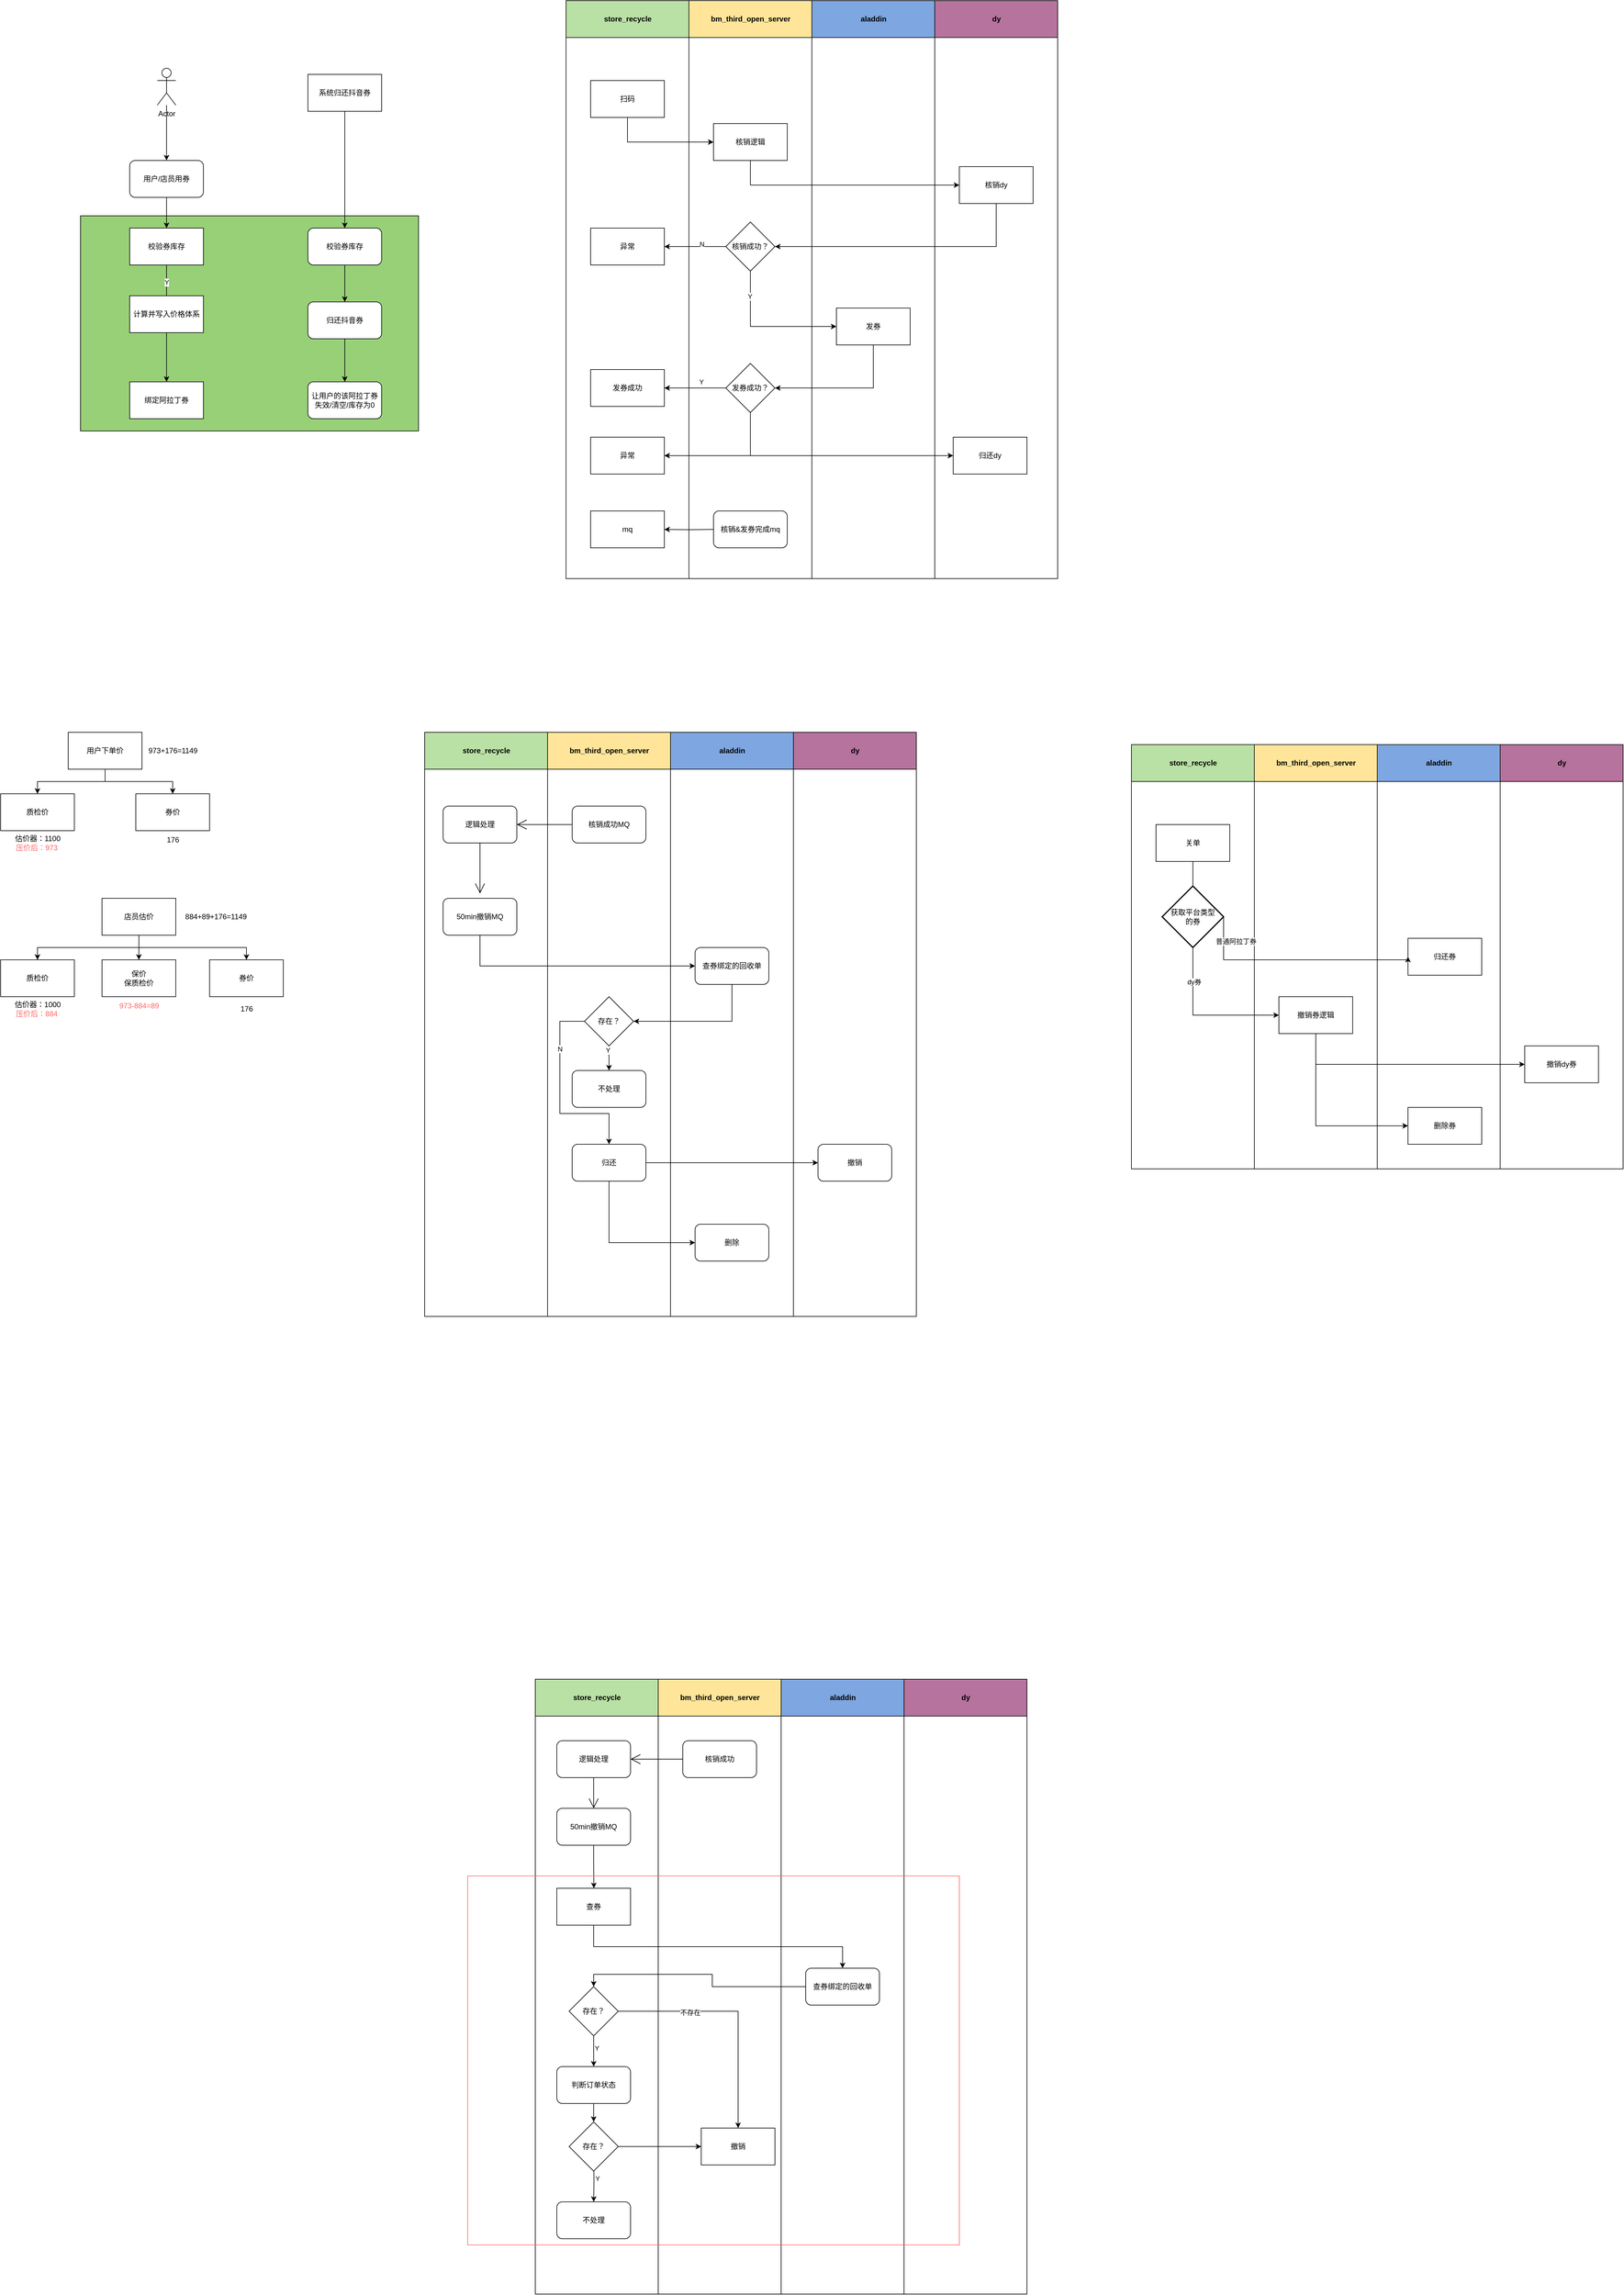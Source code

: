 <mxfile version="27.1.6">
  <diagram name="第 1 页" id="jiAnBNiApPbtFjmuv4Zr">
    <mxGraphModel dx="2107" dy="983" grid="1" gridSize="10" guides="1" tooltips="1" connect="1" arrows="1" fold="1" page="1" pageScale="1" pageWidth="99999" pageHeight="99999" math="0" shadow="0">
      <root>
        <mxCell id="0" />
        <mxCell id="1" parent="0" />
        <mxCell id="QLJ_ajnHZcb_13Equw2n-1" value="" style="rounded=0;whiteSpace=wrap;html=1;fillColor=#97D077;" parent="1" vertex="1">
          <mxGeometry x="210" y="600" width="550" height="350" as="geometry" />
        </mxCell>
        <mxCell id="A8KL_PBNQ62v4zYtUTwg-5" style="edgeStyle=orthogonalEdgeStyle;orthogonalLoop=1;jettySize=auto;html=1;exitX=0.5;exitY=1;exitDx=0;exitDy=0;entryX=0.5;entryY=0;entryDx=0;entryDy=0;" parent="1" source="A8KL_PBNQ62v4zYtUTwg-1" target="A8KL_PBNQ62v4zYtUTwg-7" edge="1">
          <mxGeometry relative="1" as="geometry">
            <mxPoint x="350" y="610" as="targetPoint" />
          </mxGeometry>
        </mxCell>
        <mxCell id="A8KL_PBNQ62v4zYtUTwg-1" value="用户/店员用券" style="rounded=1;whiteSpace=wrap;html=1;" parent="1" vertex="1">
          <mxGeometry x="290" y="510" width="120" height="60" as="geometry" />
        </mxCell>
        <mxCell id="A8KL_PBNQ62v4zYtUTwg-4" style="edgeStyle=orthogonalEdgeStyle;orthogonalLoop=1;jettySize=auto;html=1;entryX=0.5;entryY=0;entryDx=0;entryDy=0;" parent="1" source="A8KL_PBNQ62v4zYtUTwg-2" target="A8KL_PBNQ62v4zYtUTwg-1" edge="1">
          <mxGeometry relative="1" as="geometry" />
        </mxCell>
        <mxCell id="A8KL_PBNQ62v4zYtUTwg-2" value="Actor" style="shape=umlActor;verticalLabelPosition=bottom;verticalAlign=top;html=1;outlineConnect=0;" parent="1" vertex="1">
          <mxGeometry x="335" y="360" width="30" height="60" as="geometry" />
        </mxCell>
        <mxCell id="A8KL_PBNQ62v4zYtUTwg-11" style="edgeStyle=orthogonalEdgeStyle;orthogonalLoop=1;jettySize=auto;html=1;exitX=0.5;exitY=1;exitDx=0;exitDy=0;entryX=0.5;entryY=0;entryDx=0;entryDy=0;" parent="1" source="A8KL_PBNQ62v4zYtUTwg-3" target="A8KL_PBNQ62v4zYtUTwg-12" edge="1">
          <mxGeometry relative="1" as="geometry">
            <mxPoint x="640" y="540" as="targetPoint" />
          </mxGeometry>
        </mxCell>
        <mxCell id="A8KL_PBNQ62v4zYtUTwg-3" value="系统归还抖音券" style="rounded=0;whiteSpace=wrap;html=1;" parent="1" vertex="1">
          <mxGeometry x="580" y="370" width="120" height="60" as="geometry" />
        </mxCell>
        <mxCell id="A8KL_PBNQ62v4zYtUTwg-8" style="edgeStyle=orthogonalEdgeStyle;orthogonalLoop=1;jettySize=auto;html=1;exitX=0.5;exitY=1;exitDx=0;exitDy=0;" parent="1" source="A8KL_PBNQ62v4zYtUTwg-7" edge="1">
          <mxGeometry relative="1" as="geometry">
            <mxPoint x="350" y="740" as="targetPoint" />
          </mxGeometry>
        </mxCell>
        <mxCell id="A8KL_PBNQ62v4zYtUTwg-9" value="Y" style="edgeLabel;html=1;align=center;verticalAlign=middle;resizable=0;points=[];" parent="A8KL_PBNQ62v4zYtUTwg-8" vertex="1" connectable="0">
          <mxGeometry x="-0.092" relative="1" as="geometry">
            <mxPoint as="offset" />
          </mxGeometry>
        </mxCell>
        <mxCell id="A8KL_PBNQ62v4zYtUTwg-7" value="校验券库存" style="rounded=0;whiteSpace=wrap;html=1;" parent="1" vertex="1">
          <mxGeometry x="290" y="620" width="120" height="60" as="geometry" />
        </mxCell>
        <mxCell id="A8KL_PBNQ62v4zYtUTwg-18" value="" style="edgeStyle=orthogonalEdgeStyle;orthogonalLoop=1;jettySize=auto;html=1;" parent="1" source="A8KL_PBNQ62v4zYtUTwg-10" target="A8KL_PBNQ62v4zYtUTwg-17" edge="1">
          <mxGeometry relative="1" as="geometry" />
        </mxCell>
        <mxCell id="A8KL_PBNQ62v4zYtUTwg-10" value="计算并写入价格体系" style="rounded=0;whiteSpace=wrap;html=1;" parent="1" vertex="1">
          <mxGeometry x="290" y="730" width="120" height="60" as="geometry" />
        </mxCell>
        <mxCell id="A8KL_PBNQ62v4zYtUTwg-14" value="" style="edgeStyle=orthogonalEdgeStyle;orthogonalLoop=1;jettySize=auto;html=1;" parent="1" source="A8KL_PBNQ62v4zYtUTwg-12" target="A8KL_PBNQ62v4zYtUTwg-13" edge="1">
          <mxGeometry relative="1" as="geometry" />
        </mxCell>
        <mxCell id="A8KL_PBNQ62v4zYtUTwg-12" value="校验券库存" style="rounded=1;whiteSpace=wrap;html=1;" parent="1" vertex="1">
          <mxGeometry x="580" y="620" width="120" height="60" as="geometry" />
        </mxCell>
        <mxCell id="A8KL_PBNQ62v4zYtUTwg-16" value="" style="edgeStyle=orthogonalEdgeStyle;orthogonalLoop=1;jettySize=auto;html=1;" parent="1" source="A8KL_PBNQ62v4zYtUTwg-13" target="A8KL_PBNQ62v4zYtUTwg-15" edge="1">
          <mxGeometry relative="1" as="geometry" />
        </mxCell>
        <mxCell id="A8KL_PBNQ62v4zYtUTwg-13" value="归还抖音券" style="rounded=1;whiteSpace=wrap;html=1;" parent="1" vertex="1">
          <mxGeometry x="580" y="740" width="120" height="60" as="geometry" />
        </mxCell>
        <mxCell id="A8KL_PBNQ62v4zYtUTwg-15" value="让用户的该阿拉丁券失效/清空/库存为0" style="rounded=1;whiteSpace=wrap;html=1;" parent="1" vertex="1">
          <mxGeometry x="580" y="870" width="120" height="60" as="geometry" />
        </mxCell>
        <mxCell id="A8KL_PBNQ62v4zYtUTwg-17" value="绑定阿拉丁券" style="rounded=0;whiteSpace=wrap;html=1;" parent="1" vertex="1">
          <mxGeometry x="290" y="870" width="120" height="60" as="geometry" />
        </mxCell>
        <mxCell id="X9RhGF0DU9HrY_DomZp9-26" value="" style="swimlane;childLayout=stackLayout;resizeParent=1;resizeParentMax=0;startSize=0;html=1;fillColor=#7EA6E0;" parent="1" vertex="1">
          <mxGeometry x="1000" y="250" width="800" height="940" as="geometry" />
        </mxCell>
        <mxCell id="X9RhGF0DU9HrY_DomZp9-27" value="store_recycle" style="swimlane;startSize=60;html=1;fillColor=#B9E0A5;" parent="X9RhGF0DU9HrY_DomZp9-26" vertex="1">
          <mxGeometry width="200" height="940" as="geometry" />
        </mxCell>
        <mxCell id="X9RhGF0DU9HrY_DomZp9-33" value="扫码" style="rounded=0;whiteSpace=wrap;html=1;" parent="X9RhGF0DU9HrY_DomZp9-27" vertex="1">
          <mxGeometry x="40" y="130" width="120" height="60" as="geometry" />
        </mxCell>
        <mxCell id="X9RhGF0DU9HrY_DomZp9-45" value="异常" style="rounded=0;whiteSpace=wrap;html=1;" parent="X9RhGF0DU9HrY_DomZp9-27" vertex="1">
          <mxGeometry x="40" y="370" width="120" height="60" as="geometry" />
        </mxCell>
        <mxCell id="X9RhGF0DU9HrY_DomZp9-51" value="发券成功" style="rounded=0;whiteSpace=wrap;html=1;" parent="X9RhGF0DU9HrY_DomZp9-27" vertex="1">
          <mxGeometry x="40" y="600" width="120" height="60" as="geometry" />
        </mxCell>
        <mxCell id="X9RhGF0DU9HrY_DomZp9-53" value="异常" style="rounded=0;whiteSpace=wrap;html=1;" parent="X9RhGF0DU9HrY_DomZp9-27" vertex="1">
          <mxGeometry x="40" y="710" width="120" height="60" as="geometry" />
        </mxCell>
        <mxCell id="QLJ_ajnHZcb_13Equw2n-3" value="mq" style="rounded=0;whiteSpace=wrap;html=1;" parent="X9RhGF0DU9HrY_DomZp9-27" vertex="1">
          <mxGeometry x="40" y="830" width="120" height="60" as="geometry" />
        </mxCell>
        <mxCell id="X9RhGF0DU9HrY_DomZp9-28" value="bm_third_open_server" style="swimlane;startSize=60;html=1;fillColor=#FFE599;" parent="X9RhGF0DU9HrY_DomZp9-26" vertex="1">
          <mxGeometry x="200" width="200" height="940" as="geometry" />
        </mxCell>
        <mxCell id="X9RhGF0DU9HrY_DomZp9-36" value="核销逻辑" style="rounded=0;whiteSpace=wrap;html=1;" parent="X9RhGF0DU9HrY_DomZp9-28" vertex="1">
          <mxGeometry x="40" y="200" width="120" height="60" as="geometry" />
        </mxCell>
        <mxCell id="X9RhGF0DU9HrY_DomZp9-42" value="核销成功？" style="rhombus;whiteSpace=wrap;html=1;" parent="X9RhGF0DU9HrY_DomZp9-28" vertex="1">
          <mxGeometry x="60" y="360" width="80" height="80" as="geometry" />
        </mxCell>
        <mxCell id="X9RhGF0DU9HrY_DomZp9-49" value="发券成功？" style="rhombus;whiteSpace=wrap;html=1;" parent="X9RhGF0DU9HrY_DomZp9-28" vertex="1">
          <mxGeometry x="60" y="590" width="80" height="80" as="geometry" />
        </mxCell>
        <mxCell id="QLJ_ajnHZcb_13Equw2n-5" value="核销&amp;amp;发券完成mq" style="rounded=1;whiteSpace=wrap;html=1;" parent="X9RhGF0DU9HrY_DomZp9-28" vertex="1">
          <mxGeometry x="40" y="830" width="120" height="60" as="geometry" />
        </mxCell>
        <mxCell id="X9RhGF0DU9HrY_DomZp9-29" value="aladdin" style="swimlane;startSize=60;html=1;fillColor=#7EA6E0;" parent="X9RhGF0DU9HrY_DomZp9-26" vertex="1">
          <mxGeometry x="400" width="200" height="940" as="geometry" />
        </mxCell>
        <mxCell id="X9RhGF0DU9HrY_DomZp9-47" value="发券" style="rounded=0;whiteSpace=wrap;html=1;" parent="X9RhGF0DU9HrY_DomZp9-29" vertex="1">
          <mxGeometry x="40" y="500" width="120" height="60" as="geometry" />
        </mxCell>
        <mxCell id="X9RhGF0DU9HrY_DomZp9-37" style="edgeStyle=orthogonalEdgeStyle;rounded=0;orthogonalLoop=1;jettySize=auto;html=1;exitX=0.5;exitY=1;exitDx=0;exitDy=0;entryX=0;entryY=0.5;entryDx=0;entryDy=0;" parent="X9RhGF0DU9HrY_DomZp9-26" source="X9RhGF0DU9HrY_DomZp9-33" target="X9RhGF0DU9HrY_DomZp9-36" edge="1">
          <mxGeometry relative="1" as="geometry" />
        </mxCell>
        <mxCell id="X9RhGF0DU9HrY_DomZp9-31" value="dy" style="swimlane;startSize=60;html=1;fillColor=#B5739D;" parent="X9RhGF0DU9HrY_DomZp9-26" vertex="1">
          <mxGeometry x="600" width="200" height="940" as="geometry" />
        </mxCell>
        <mxCell id="X9RhGF0DU9HrY_DomZp9-39" value="核销dy" style="rounded=0;whiteSpace=wrap;html=1;" parent="X9RhGF0DU9HrY_DomZp9-31" vertex="1">
          <mxGeometry x="40" y="270" width="120" height="60" as="geometry" />
        </mxCell>
        <mxCell id="X9RhGF0DU9HrY_DomZp9-58" value="归还dy" style="rounded=0;whiteSpace=wrap;html=1;" parent="X9RhGF0DU9HrY_DomZp9-31" vertex="1">
          <mxGeometry x="30" y="710" width="120" height="60" as="geometry" />
        </mxCell>
        <mxCell id="X9RhGF0DU9HrY_DomZp9-40" style="edgeStyle=orthogonalEdgeStyle;rounded=0;orthogonalLoop=1;jettySize=auto;html=1;exitX=0.5;exitY=1;exitDx=0;exitDy=0;entryX=0;entryY=0.5;entryDx=0;entryDy=0;" parent="X9RhGF0DU9HrY_DomZp9-26" source="X9RhGF0DU9HrY_DomZp9-36" target="X9RhGF0DU9HrY_DomZp9-39" edge="1">
          <mxGeometry relative="1" as="geometry">
            <mxPoint x="620" y="310" as="targetPoint" />
          </mxGeometry>
        </mxCell>
        <mxCell id="X9RhGF0DU9HrY_DomZp9-44" style="edgeStyle=orthogonalEdgeStyle;rounded=0;orthogonalLoop=1;jettySize=auto;html=1;exitX=0.5;exitY=1;exitDx=0;exitDy=0;entryX=1;entryY=0.5;entryDx=0;entryDy=0;" parent="X9RhGF0DU9HrY_DomZp9-26" source="X9RhGF0DU9HrY_DomZp9-39" target="X9RhGF0DU9HrY_DomZp9-42" edge="1">
          <mxGeometry relative="1" as="geometry" />
        </mxCell>
        <mxCell id="X9RhGF0DU9HrY_DomZp9-46" style="edgeStyle=orthogonalEdgeStyle;rounded=0;orthogonalLoop=1;jettySize=auto;html=1;exitX=0;exitY=0.5;exitDx=0;exitDy=0;entryX=1;entryY=0.5;entryDx=0;entryDy=0;" parent="X9RhGF0DU9HrY_DomZp9-26" source="X9RhGF0DU9HrY_DomZp9-42" target="X9RhGF0DU9HrY_DomZp9-45" edge="1">
          <mxGeometry relative="1" as="geometry" />
        </mxCell>
        <mxCell id="X9RhGF0DU9HrY_DomZp9-55" value="N" style="edgeLabel;html=1;align=center;verticalAlign=middle;resizable=0;points=[];" parent="X9RhGF0DU9HrY_DomZp9-46" vertex="1" connectable="0">
          <mxGeometry x="-0.22" y="-4" relative="1" as="geometry">
            <mxPoint as="offset" />
          </mxGeometry>
        </mxCell>
        <mxCell id="X9RhGF0DU9HrY_DomZp9-48" style="edgeStyle=orthogonalEdgeStyle;rounded=0;orthogonalLoop=1;jettySize=auto;html=1;exitX=0.5;exitY=1;exitDx=0;exitDy=0;entryX=0;entryY=0.5;entryDx=0;entryDy=0;" parent="X9RhGF0DU9HrY_DomZp9-26" source="X9RhGF0DU9HrY_DomZp9-42" target="X9RhGF0DU9HrY_DomZp9-47" edge="1">
          <mxGeometry relative="1" as="geometry" />
        </mxCell>
        <mxCell id="X9RhGF0DU9HrY_DomZp9-56" value="Y" style="edgeLabel;html=1;align=center;verticalAlign=middle;resizable=0;points=[];" parent="X9RhGF0DU9HrY_DomZp9-48" vertex="1" connectable="0">
          <mxGeometry x="-0.643" y="-1" relative="1" as="geometry">
            <mxPoint as="offset" />
          </mxGeometry>
        </mxCell>
        <mxCell id="X9RhGF0DU9HrY_DomZp9-50" style="edgeStyle=orthogonalEdgeStyle;rounded=0;orthogonalLoop=1;jettySize=auto;html=1;exitX=0.5;exitY=1;exitDx=0;exitDy=0;entryX=1;entryY=0.5;entryDx=0;entryDy=0;" parent="X9RhGF0DU9HrY_DomZp9-26" source="X9RhGF0DU9HrY_DomZp9-47" target="X9RhGF0DU9HrY_DomZp9-49" edge="1">
          <mxGeometry relative="1" as="geometry" />
        </mxCell>
        <mxCell id="X9RhGF0DU9HrY_DomZp9-52" style="edgeStyle=orthogonalEdgeStyle;rounded=0;orthogonalLoop=1;jettySize=auto;html=1;exitX=0;exitY=0.5;exitDx=0;exitDy=0;entryX=1;entryY=0.5;entryDx=0;entryDy=0;" parent="X9RhGF0DU9HrY_DomZp9-26" source="X9RhGF0DU9HrY_DomZp9-49" target="X9RhGF0DU9HrY_DomZp9-51" edge="1">
          <mxGeometry relative="1" as="geometry" />
        </mxCell>
        <mxCell id="X9RhGF0DU9HrY_DomZp9-54" value="Y" style="edgeLabel;html=1;align=center;verticalAlign=middle;resizable=0;points=[];" parent="X9RhGF0DU9HrY_DomZp9-52" vertex="1" connectable="0">
          <mxGeometry x="-0.2" y="2" relative="1" as="geometry">
            <mxPoint y="-12" as="offset" />
          </mxGeometry>
        </mxCell>
        <mxCell id="X9RhGF0DU9HrY_DomZp9-57" style="edgeStyle=orthogonalEdgeStyle;rounded=0;orthogonalLoop=1;jettySize=auto;html=1;exitX=0.5;exitY=1;exitDx=0;exitDy=0;entryX=1;entryY=0.5;entryDx=0;entryDy=0;" parent="X9RhGF0DU9HrY_DomZp9-26" source="X9RhGF0DU9HrY_DomZp9-49" target="X9RhGF0DU9HrY_DomZp9-53" edge="1">
          <mxGeometry relative="1" as="geometry" />
        </mxCell>
        <mxCell id="X9RhGF0DU9HrY_DomZp9-59" style="edgeStyle=orthogonalEdgeStyle;rounded=0;orthogonalLoop=1;jettySize=auto;html=1;exitX=0.5;exitY=1;exitDx=0;exitDy=0;entryX=0;entryY=0.5;entryDx=0;entryDy=0;" parent="X9RhGF0DU9HrY_DomZp9-26" source="X9RhGF0DU9HrY_DomZp9-49" target="X9RhGF0DU9HrY_DomZp9-58" edge="1">
          <mxGeometry relative="1" as="geometry" />
        </mxCell>
        <mxCell id="QLJ_ajnHZcb_13Equw2n-4" style="edgeStyle=orthogonalEdgeStyle;rounded=0;orthogonalLoop=1;jettySize=auto;html=1;entryX=1;entryY=0.5;entryDx=0;entryDy=0;" parent="X9RhGF0DU9HrY_DomZp9-26" target="QLJ_ajnHZcb_13Equw2n-3" edge="1">
          <mxGeometry relative="1" as="geometry">
            <mxPoint x="240" y="860" as="sourcePoint" />
          </mxGeometry>
        </mxCell>
        <mxCell id="X9RhGF0DU9HrY_DomZp9-68" style="edgeStyle=orthogonalEdgeStyle;rounded=0;orthogonalLoop=1;jettySize=auto;html=1;exitX=0.5;exitY=1;exitDx=0;exitDy=0;entryX=0.5;entryY=0;entryDx=0;entryDy=0;" parent="1" source="X9RhGF0DU9HrY_DomZp9-65" target="X9RhGF0DU9HrY_DomZp9-66" edge="1">
          <mxGeometry relative="1" as="geometry" />
        </mxCell>
        <mxCell id="X9RhGF0DU9HrY_DomZp9-70" style="edgeStyle=orthogonalEdgeStyle;rounded=0;orthogonalLoop=1;jettySize=auto;html=1;exitX=0.5;exitY=1;exitDx=0;exitDy=0;entryX=0.5;entryY=0;entryDx=0;entryDy=0;" parent="1" source="X9RhGF0DU9HrY_DomZp9-65" target="X9RhGF0DU9HrY_DomZp9-67" edge="1">
          <mxGeometry relative="1" as="geometry" />
        </mxCell>
        <mxCell id="X9RhGF0DU9HrY_DomZp9-65" value="用户下单价" style="rounded=0;whiteSpace=wrap;html=1;" parent="1" vertex="1">
          <mxGeometry x="190" y="1440" width="120" height="60" as="geometry" />
        </mxCell>
        <mxCell id="X9RhGF0DU9HrY_DomZp9-66" value="质检价" style="rounded=0;whiteSpace=wrap;html=1;" parent="1" vertex="1">
          <mxGeometry x="80" y="1540" width="120" height="60" as="geometry" />
        </mxCell>
        <mxCell id="X9RhGF0DU9HrY_DomZp9-67" value="券价" style="rounded=0;whiteSpace=wrap;html=1;" parent="1" vertex="1">
          <mxGeometry x="300" y="1540" width="120" height="60" as="geometry" />
        </mxCell>
        <mxCell id="X9RhGF0DU9HrY_DomZp9-71" value="973+176=1149" style="text;html=1;align=center;verticalAlign=middle;resizable=0;points=[];autosize=1;strokeColor=none;fillColor=none;" parent="1" vertex="1">
          <mxGeometry x="310" y="1455" width="100" height="30" as="geometry" />
        </mxCell>
        <mxCell id="X9RhGF0DU9HrY_DomZp9-73" value="估价器：1100&lt;div&gt;&lt;font style=&quot;color: rgb(255, 102, 102);&quot;&gt;压价后：973&lt;/font&gt;&amp;nbsp;&lt;/div&gt;" style="text;html=1;align=center;verticalAlign=middle;resizable=0;points=[];autosize=1;strokeColor=none;fillColor=none;" parent="1" vertex="1">
          <mxGeometry x="90" y="1600" width="100" height="40" as="geometry" />
        </mxCell>
        <mxCell id="X9RhGF0DU9HrY_DomZp9-74" value="176" style="text;html=1;align=center;verticalAlign=middle;resizable=0;points=[];autosize=1;strokeColor=none;fillColor=none;" parent="1" vertex="1">
          <mxGeometry x="340" y="1600" width="40" height="30" as="geometry" />
        </mxCell>
        <mxCell id="X9RhGF0DU9HrY_DomZp9-75" style="edgeStyle=orthogonalEdgeStyle;rounded=0;orthogonalLoop=1;jettySize=auto;html=1;exitX=0.5;exitY=1;exitDx=0;exitDy=0;entryX=0.5;entryY=0;entryDx=0;entryDy=0;" parent="1" source="X9RhGF0DU9HrY_DomZp9-77" target="X9RhGF0DU9HrY_DomZp9-78" edge="1">
          <mxGeometry relative="1" as="geometry" />
        </mxCell>
        <mxCell id="X9RhGF0DU9HrY_DomZp9-76" style="edgeStyle=orthogonalEdgeStyle;rounded=0;orthogonalLoop=1;jettySize=auto;html=1;exitX=0.5;exitY=1;exitDx=0;exitDy=0;entryX=0.5;entryY=0;entryDx=0;entryDy=0;" parent="1" source="X9RhGF0DU9HrY_DomZp9-77" target="X9RhGF0DU9HrY_DomZp9-79" edge="1">
          <mxGeometry relative="1" as="geometry" />
        </mxCell>
        <mxCell id="X9RhGF0DU9HrY_DomZp9-85" style="edgeStyle=orthogonalEdgeStyle;rounded=0;orthogonalLoop=1;jettySize=auto;html=1;exitX=0.5;exitY=1;exitDx=0;exitDy=0;entryX=0.5;entryY=0;entryDx=0;entryDy=0;" parent="1" source="X9RhGF0DU9HrY_DomZp9-77" target="X9RhGF0DU9HrY_DomZp9-84" edge="1">
          <mxGeometry relative="1" as="geometry" />
        </mxCell>
        <mxCell id="X9RhGF0DU9HrY_DomZp9-77" value="店员估价" style="rounded=0;whiteSpace=wrap;html=1;" parent="1" vertex="1">
          <mxGeometry x="245" y="1710" width="120" height="60" as="geometry" />
        </mxCell>
        <mxCell id="X9RhGF0DU9HrY_DomZp9-78" value="质检价" style="rounded=0;whiteSpace=wrap;html=1;" parent="1" vertex="1">
          <mxGeometry x="80" y="1810" width="120" height="60" as="geometry" />
        </mxCell>
        <mxCell id="X9RhGF0DU9HrY_DomZp9-79" value="券价" style="rounded=0;whiteSpace=wrap;html=1;" parent="1" vertex="1">
          <mxGeometry x="420" y="1810" width="120" height="60" as="geometry" />
        </mxCell>
        <mxCell id="X9RhGF0DU9HrY_DomZp9-80" value="884+89+176=1149" style="text;html=1;align=center;verticalAlign=middle;resizable=0;points=[];autosize=1;strokeColor=none;fillColor=none;" parent="1" vertex="1">
          <mxGeometry x="370" y="1725" width="120" height="30" as="geometry" />
        </mxCell>
        <mxCell id="X9RhGF0DU9HrY_DomZp9-81" value="估价器：1000&lt;div&gt;&lt;font style=&quot;color: rgb(255, 102, 102);&quot;&gt;压价后：884&amp;nbsp;&lt;/font&gt;&lt;/div&gt;" style="text;html=1;align=center;verticalAlign=middle;resizable=0;points=[];autosize=1;strokeColor=none;fillColor=none;" parent="1" vertex="1">
          <mxGeometry x="90" y="1870" width="100" height="40" as="geometry" />
        </mxCell>
        <mxCell id="X9RhGF0DU9HrY_DomZp9-82" value="176" style="text;html=1;align=center;verticalAlign=middle;resizable=0;points=[];autosize=1;strokeColor=none;fillColor=none;" parent="1" vertex="1">
          <mxGeometry x="460" y="1875" width="40" height="30" as="geometry" />
        </mxCell>
        <mxCell id="X9RhGF0DU9HrY_DomZp9-84" value="保价&lt;div&gt;保质检价&lt;/div&gt;" style="rounded=0;whiteSpace=wrap;html=1;" parent="1" vertex="1">
          <mxGeometry x="245" y="1810" width="120" height="60" as="geometry" />
        </mxCell>
        <mxCell id="X9RhGF0DU9HrY_DomZp9-86" value="&lt;font style=&quot;color: rgb(255, 102, 102);&quot;&gt;973-884=89&lt;span style=&quot;font-family: monospace; font-size: 0px; text-align: start; color: rgba(0, 0, 0, 0);&quot;&gt;%3CmxGraphModel%3E%3Croot%3E%3CmxCell%20id%3D%220%22%2F%3E%3CmxCell%20id%3D%221%22%20parent%3D%220%22%2F%3E%3CmxCell%20id%3D%222%22%20value%3D%22%22%20style%3D%22rounded%3D0%3BwhiteSpace%3Dwrap%3Bhtml%3D1%3B%22%20vertex%3D%221%22%20parent%3D%221%22%3E%3CmxGeometry%20x%3D%22580%22%20y%3D%221740%22%20width%3D%22120%22%20height%3D%2260%22%20as%3D%22geometry%22%2F%3E%3C%2FmxCell%3E%3C%2Froot%3E%3C%2FmxGraphModel%3E&lt;/span&gt;&lt;/font&gt;" style="text;html=1;align=center;verticalAlign=middle;resizable=0;points=[];autosize=1;strokeColor=none;fillColor=none;" parent="1" vertex="1">
          <mxGeometry x="260" y="1870" width="90" height="30" as="geometry" />
        </mxCell>
        <mxCell id="QLJ_ajnHZcb_13Equw2n-6" value="" style="swimlane;childLayout=stackLayout;resizeParent=1;resizeParentMax=0;startSize=0;html=1;fillColor=#7EA6E0;" parent="1" vertex="1">
          <mxGeometry x="770" y="1440" width="800" height="950" as="geometry" />
        </mxCell>
        <mxCell id="QLJ_ajnHZcb_13Equw2n-7" value="store_recycle" style="swimlane;startSize=60;html=1;fillColor=#B9E0A5;" parent="QLJ_ajnHZcb_13Equw2n-6" vertex="1">
          <mxGeometry width="200" height="950" as="geometry" />
        </mxCell>
        <mxCell id="QLJ_ajnHZcb_13Equw2n-77" value="50min撤销MQ" style="whiteSpace=wrap;html=1;rounded=1;" parent="QLJ_ajnHZcb_13Equw2n-7" vertex="1">
          <mxGeometry x="30" y="270" width="120" height="60" as="geometry" />
        </mxCell>
        <mxCell id="01sXQOSh5ldzy7ax7W1T-4" style="edgeStyle=none;curved=1;rounded=0;orthogonalLoop=1;jettySize=auto;html=1;exitX=0.5;exitY=1;exitDx=0;exitDy=0;fontFamily=Architects Daughter;fontSource=https%3A%2F%2Ffonts.googleapis.com%2Fcss%3Ffamily%3DArchitects%2BDaughter;fontSize=16;startSize=14;endArrow=open;endSize=14;sourcePerimeterSpacing=8;targetPerimeterSpacing=8;" edge="1" parent="QLJ_ajnHZcb_13Equw2n-7" source="01sXQOSh5ldzy7ax7W1T-2" target="QLJ_ajnHZcb_13Equw2n-77">
          <mxGeometry relative="1" as="geometry" />
        </mxCell>
        <mxCell id="01sXQOSh5ldzy7ax7W1T-2" value="逻辑处理" style="whiteSpace=wrap;html=1;rounded=1;" vertex="1" parent="QLJ_ajnHZcb_13Equw2n-7">
          <mxGeometry x="30" y="120" width="120" height="60" as="geometry" />
        </mxCell>
        <mxCell id="QLJ_ajnHZcb_13Equw2n-13" value="bm_third_open_server" style="swimlane;startSize=60;html=1;fillColor=#FFE599;" parent="QLJ_ajnHZcb_13Equw2n-6" vertex="1">
          <mxGeometry x="200" width="200" height="950" as="geometry" />
        </mxCell>
        <mxCell id="QLJ_ajnHZcb_13Equw2n-91" style="edgeStyle=orthogonalEdgeStyle;rounded=0;orthogonalLoop=1;jettySize=auto;html=1;exitX=0.5;exitY=1;exitDx=0;exitDy=0;entryX=0.5;entryY=0;entryDx=0;entryDy=0;" parent="QLJ_ajnHZcb_13Equw2n-13" source="QLJ_ajnHZcb_13Equw2n-85" target="QLJ_ajnHZcb_13Equw2n-90" edge="1">
          <mxGeometry relative="1" as="geometry" />
        </mxCell>
        <mxCell id="QLJ_ajnHZcb_13Equw2n-93" value="Y" style="edgeLabel;html=1;align=center;verticalAlign=middle;resizable=0;points=[];" parent="QLJ_ajnHZcb_13Equw2n-91" vertex="1" connectable="0">
          <mxGeometry x="-0.65" y="-2" relative="1" as="geometry">
            <mxPoint as="offset" />
          </mxGeometry>
        </mxCell>
        <mxCell id="QLJ_ajnHZcb_13Equw2n-92" style="edgeStyle=orthogonalEdgeStyle;rounded=0;orthogonalLoop=1;jettySize=auto;html=1;exitX=0;exitY=0.5;exitDx=0;exitDy=0;entryX=0.5;entryY=0;entryDx=0;entryDy=0;" parent="QLJ_ajnHZcb_13Equw2n-13" source="QLJ_ajnHZcb_13Equw2n-85" target="QLJ_ajnHZcb_13Equw2n-88" edge="1">
          <mxGeometry relative="1" as="geometry">
            <Array as="points">
              <mxPoint x="20" y="470" />
              <mxPoint x="20" y="620" />
              <mxPoint x="100" y="620" />
            </Array>
          </mxGeometry>
        </mxCell>
        <mxCell id="QLJ_ajnHZcb_13Equw2n-94" value="N" style="edgeLabel;html=1;align=center;verticalAlign=middle;resizable=0;points=[];" parent="QLJ_ajnHZcb_13Equw2n-92" vertex="1" connectable="0">
          <mxGeometry x="-0.469" relative="1" as="geometry">
            <mxPoint as="offset" />
          </mxGeometry>
        </mxCell>
        <mxCell id="QLJ_ajnHZcb_13Equw2n-85" value="存在？" style="rhombus;whiteSpace=wrap;html=1;" parent="QLJ_ajnHZcb_13Equw2n-13" vertex="1">
          <mxGeometry x="60" y="430" width="80" height="80" as="geometry" />
        </mxCell>
        <mxCell id="QLJ_ajnHZcb_13Equw2n-88" value="归还" style="rounded=1;whiteSpace=wrap;html=1;" parent="QLJ_ajnHZcb_13Equw2n-13" vertex="1">
          <mxGeometry x="40" y="670" width="120" height="60" as="geometry" />
        </mxCell>
        <mxCell id="QLJ_ajnHZcb_13Equw2n-90" value="不处理" style="rounded=1;whiteSpace=wrap;html=1;" parent="QLJ_ajnHZcb_13Equw2n-13" vertex="1">
          <mxGeometry x="40" y="550" width="120" height="60" as="geometry" />
        </mxCell>
        <mxCell id="01sXQOSh5ldzy7ax7W1T-1" value="核销成功MQ" style="whiteSpace=wrap;html=1;rounded=1;" vertex="1" parent="QLJ_ajnHZcb_13Equw2n-13">
          <mxGeometry x="40" y="120" width="120" height="60" as="geometry" />
        </mxCell>
        <mxCell id="QLJ_ajnHZcb_13Equw2n-18" value="aladdin" style="swimlane;startSize=60;html=1;fillColor=#7EA6E0;" parent="QLJ_ajnHZcb_13Equw2n-6" vertex="1">
          <mxGeometry x="400" width="200" height="950" as="geometry" />
        </mxCell>
        <mxCell id="QLJ_ajnHZcb_13Equw2n-81" value="查券绑定的回收单" style="rounded=1;whiteSpace=wrap;html=1;" parent="QLJ_ajnHZcb_13Equw2n-18" vertex="1">
          <mxGeometry x="40" y="350" width="120" height="60" as="geometry" />
        </mxCell>
        <mxCell id="QLJ_ajnHZcb_13Equw2n-97" value="删除" style="rounded=1;whiteSpace=wrap;html=1;" parent="QLJ_ajnHZcb_13Equw2n-18" vertex="1">
          <mxGeometry x="40" y="800" width="120" height="60" as="geometry" />
        </mxCell>
        <mxCell id="QLJ_ajnHZcb_13Equw2n-21" value="dy" style="swimlane;startSize=60;html=1;fillColor=#B5739D;" parent="QLJ_ajnHZcb_13Equw2n-6" vertex="1">
          <mxGeometry x="600" width="200" height="950" as="geometry" />
        </mxCell>
        <mxCell id="QLJ_ajnHZcb_13Equw2n-95" value="撤销" style="rounded=1;whiteSpace=wrap;html=1;" parent="QLJ_ajnHZcb_13Equw2n-21" vertex="1">
          <mxGeometry x="40" y="670" width="120" height="60" as="geometry" />
        </mxCell>
        <mxCell id="QLJ_ajnHZcb_13Equw2n-82" style="edgeStyle=orthogonalEdgeStyle;rounded=0;orthogonalLoop=1;jettySize=auto;html=1;exitX=0.5;exitY=1;exitDx=0;exitDy=0;entryX=0;entryY=0.5;entryDx=0;entryDy=0;" parent="QLJ_ajnHZcb_13Equw2n-6" source="QLJ_ajnHZcb_13Equw2n-77" target="QLJ_ajnHZcb_13Equw2n-81" edge="1">
          <mxGeometry relative="1" as="geometry" />
        </mxCell>
        <mxCell id="QLJ_ajnHZcb_13Equw2n-84" style="edgeStyle=orthogonalEdgeStyle;rounded=0;orthogonalLoop=1;jettySize=auto;html=1;exitX=0.5;exitY=1;exitDx=0;exitDy=0;entryX=1;entryY=0.5;entryDx=0;entryDy=0;" parent="QLJ_ajnHZcb_13Equw2n-6" source="QLJ_ajnHZcb_13Equw2n-81" target="QLJ_ajnHZcb_13Equw2n-85" edge="1">
          <mxGeometry relative="1" as="geometry">
            <mxPoint x="360" y="470" as="targetPoint" />
          </mxGeometry>
        </mxCell>
        <mxCell id="QLJ_ajnHZcb_13Equw2n-96" value="" style="edgeStyle=orthogonalEdgeStyle;rounded=0;orthogonalLoop=1;jettySize=auto;html=1;" parent="QLJ_ajnHZcb_13Equw2n-6" source="QLJ_ajnHZcb_13Equw2n-88" target="QLJ_ajnHZcb_13Equw2n-95" edge="1">
          <mxGeometry relative="1" as="geometry" />
        </mxCell>
        <mxCell id="QLJ_ajnHZcb_13Equw2n-98" value="" style="edgeStyle=orthogonalEdgeStyle;rounded=0;orthogonalLoop=1;jettySize=auto;html=1;entryX=0;entryY=0.5;entryDx=0;entryDy=0;" parent="QLJ_ajnHZcb_13Equw2n-6" source="QLJ_ajnHZcb_13Equw2n-88" target="QLJ_ajnHZcb_13Equw2n-97" edge="1">
          <mxGeometry relative="1" as="geometry">
            <Array as="points">
              <mxPoint x="300" y="830" />
            </Array>
          </mxGeometry>
        </mxCell>
        <mxCell id="01sXQOSh5ldzy7ax7W1T-3" style="edgeStyle=none;curved=1;rounded=0;orthogonalLoop=1;jettySize=auto;html=1;exitX=0;exitY=0.5;exitDx=0;exitDy=0;entryX=1;entryY=0.5;entryDx=0;entryDy=0;fontFamily=Architects Daughter;fontSource=https%3A%2F%2Ffonts.googleapis.com%2Fcss%3Ffamily%3DArchitects%2BDaughter;fontSize=16;startSize=14;endArrow=open;endSize=14;sourcePerimeterSpacing=8;targetPerimeterSpacing=8;" edge="1" parent="QLJ_ajnHZcb_13Equw2n-6" source="01sXQOSh5ldzy7ax7W1T-1" target="01sXQOSh5ldzy7ax7W1T-2">
          <mxGeometry relative="1" as="geometry" />
        </mxCell>
        <mxCell id="QLJ_ajnHZcb_13Equw2n-52" value="" style="swimlane;childLayout=stackLayout;resizeParent=1;resizeParentMax=0;startSize=0;html=1;fillColor=#7EA6E0;" parent="1" vertex="1">
          <mxGeometry x="1920" y="1460" width="800" height="690" as="geometry" />
        </mxCell>
        <mxCell id="QLJ_ajnHZcb_13Equw2n-53" value="store_recycle" style="swimlane;startSize=60;html=1;fillColor=#B9E0A5;" parent="QLJ_ajnHZcb_13Equw2n-52" vertex="1">
          <mxGeometry width="200" height="690" as="geometry" />
        </mxCell>
        <mxCell id="QLJ_ajnHZcb_13Equw2n-54" style="edgeStyle=orthogonalEdgeStyle;rounded=0;orthogonalLoop=1;jettySize=auto;html=1;exitX=0.5;exitY=1;exitDx=0;exitDy=0;" parent="QLJ_ajnHZcb_13Equw2n-53" source="QLJ_ajnHZcb_13Equw2n-55" edge="1">
          <mxGeometry relative="1" as="geometry">
            <mxPoint x="100" y="270" as="targetPoint" />
          </mxGeometry>
        </mxCell>
        <mxCell id="QLJ_ajnHZcb_13Equw2n-55" value="关单" style="rounded=0;whiteSpace=wrap;html=1;" parent="QLJ_ajnHZcb_13Equw2n-53" vertex="1">
          <mxGeometry x="40" y="130" width="120" height="60" as="geometry" />
        </mxCell>
        <mxCell id="QLJ_ajnHZcb_13Equw2n-56" value="获取平台类型&lt;div&gt;的券&lt;/div&gt;" style="strokeWidth=2;html=1;shape=mxgraph.flowchart.decision;whiteSpace=wrap;" parent="QLJ_ajnHZcb_13Equw2n-53" vertex="1">
          <mxGeometry x="50" y="230" width="100" height="100" as="geometry" />
        </mxCell>
        <mxCell id="QLJ_ajnHZcb_13Equw2n-57" value="bm_third_open_server" style="swimlane;startSize=60;html=1;fillColor=#FFE599;" parent="QLJ_ajnHZcb_13Equw2n-52" vertex="1">
          <mxGeometry x="200" width="200" height="690" as="geometry" />
        </mxCell>
        <mxCell id="QLJ_ajnHZcb_13Equw2n-58" value="撤销券逻辑" style="rounded=0;whiteSpace=wrap;html=1;" parent="QLJ_ajnHZcb_13Equw2n-57" vertex="1">
          <mxGeometry x="40" y="410" width="120" height="60" as="geometry" />
        </mxCell>
        <mxCell id="QLJ_ajnHZcb_13Equw2n-59" value="aladdin" style="swimlane;startSize=60;html=1;fillColor=#7EA6E0;" parent="QLJ_ajnHZcb_13Equw2n-52" vertex="1">
          <mxGeometry x="400" width="200" height="690" as="geometry" />
        </mxCell>
        <mxCell id="QLJ_ajnHZcb_13Equw2n-60" value="归还券" style="rounded=0;whiteSpace=wrap;html=1;" parent="QLJ_ajnHZcb_13Equw2n-59" vertex="1">
          <mxGeometry x="50" y="315" width="120" height="60" as="geometry" />
        </mxCell>
        <mxCell id="QLJ_ajnHZcb_13Equw2n-61" value="删除券" style="rounded=0;whiteSpace=wrap;html=1;" parent="QLJ_ajnHZcb_13Equw2n-59" vertex="1">
          <mxGeometry x="50" y="590" width="120" height="60" as="geometry" />
        </mxCell>
        <mxCell id="QLJ_ajnHZcb_13Equw2n-62" value="dy" style="swimlane;startSize=60;html=1;fillColor=#B5739D;" parent="QLJ_ajnHZcb_13Equw2n-52" vertex="1">
          <mxGeometry x="600" width="200" height="690" as="geometry" />
        </mxCell>
        <mxCell id="QLJ_ajnHZcb_13Equw2n-63" value="撤销dy券" style="rounded=0;whiteSpace=wrap;html=1;" parent="QLJ_ajnHZcb_13Equw2n-62" vertex="1">
          <mxGeometry x="40" y="490" width="120" height="60" as="geometry" />
        </mxCell>
        <mxCell id="QLJ_ajnHZcb_13Equw2n-64" style="edgeStyle=orthogonalEdgeStyle;rounded=0;orthogonalLoop=1;jettySize=auto;html=1;exitX=1;exitY=0.5;exitDx=0;exitDy=0;exitPerimeter=0;entryX=0;entryY=0.5;entryDx=0;entryDy=0;" parent="QLJ_ajnHZcb_13Equw2n-52" source="QLJ_ajnHZcb_13Equw2n-56" target="QLJ_ajnHZcb_13Equw2n-60" edge="1">
          <mxGeometry relative="1" as="geometry">
            <mxPoint x="340" y="505" as="targetPoint" />
            <mxPoint x="40" y="395" as="sourcePoint" />
            <Array as="points">
              <mxPoint x="150" y="350" />
              <mxPoint x="450" y="350" />
            </Array>
          </mxGeometry>
        </mxCell>
        <mxCell id="QLJ_ajnHZcb_13Equw2n-65" value="普通阿拉丁券" style="edgeLabel;html=1;align=center;verticalAlign=middle;resizable=0;points=[];" parent="QLJ_ajnHZcb_13Equw2n-64" vertex="1" connectable="0">
          <mxGeometry x="-0.084" relative="1" as="geometry">
            <mxPoint x="-82" y="-30" as="offset" />
          </mxGeometry>
        </mxCell>
        <mxCell id="QLJ_ajnHZcb_13Equw2n-66" style="edgeStyle=orthogonalEdgeStyle;rounded=0;orthogonalLoop=1;jettySize=auto;html=1;exitX=0.5;exitY=1;exitDx=0;exitDy=0;exitPerimeter=0;entryX=0;entryY=0.5;entryDx=0;entryDy=0;" parent="QLJ_ajnHZcb_13Equw2n-52" source="QLJ_ajnHZcb_13Equw2n-56" target="QLJ_ajnHZcb_13Equw2n-58" edge="1">
          <mxGeometry relative="1" as="geometry" />
        </mxCell>
        <mxCell id="QLJ_ajnHZcb_13Equw2n-67" value="dy券" style="edgeLabel;html=1;align=center;verticalAlign=middle;resizable=0;points=[];" parent="QLJ_ajnHZcb_13Equw2n-66" vertex="1" connectable="0">
          <mxGeometry x="-0.551" y="2" relative="1" as="geometry">
            <mxPoint as="offset" />
          </mxGeometry>
        </mxCell>
        <mxCell id="QLJ_ajnHZcb_13Equw2n-68" style="edgeStyle=orthogonalEdgeStyle;rounded=0;orthogonalLoop=1;jettySize=auto;html=1;exitX=0.5;exitY=1;exitDx=0;exitDy=0;entryX=0;entryY=0.5;entryDx=0;entryDy=0;" parent="QLJ_ajnHZcb_13Equw2n-52" source="QLJ_ajnHZcb_13Equw2n-58" target="QLJ_ajnHZcb_13Equw2n-63" edge="1">
          <mxGeometry relative="1" as="geometry">
            <mxPoint x="550" y="530" as="targetPoint" />
          </mxGeometry>
        </mxCell>
        <mxCell id="QLJ_ajnHZcb_13Equw2n-69" style="edgeStyle=orthogonalEdgeStyle;rounded=0;orthogonalLoop=1;jettySize=auto;html=1;exitX=0.5;exitY=1;exitDx=0;exitDy=0;entryX=0;entryY=0.5;entryDx=0;entryDy=0;" parent="QLJ_ajnHZcb_13Equw2n-52" source="QLJ_ajnHZcb_13Equw2n-58" target="QLJ_ajnHZcb_13Equw2n-61" edge="1">
          <mxGeometry relative="1" as="geometry" />
        </mxCell>
        <mxCell id="QLJ_ajnHZcb_13Equw2n-99" value="" style="swimlane;childLayout=stackLayout;resizeParent=1;resizeParentMax=0;startSize=0;html=1;fillColor=#7EA6E0;" parent="1" vertex="1">
          <mxGeometry x="950" y="2980" width="800" height="1000" as="geometry" />
        </mxCell>
        <mxCell id="QLJ_ajnHZcb_13Equw2n-100" value="store_recycle" style="swimlane;startSize=60;html=1;fillColor=#B9E0A5;" parent="QLJ_ajnHZcb_13Equw2n-99" vertex="1">
          <mxGeometry width="200" height="1000" as="geometry" />
        </mxCell>
        <mxCell id="QLJ_ajnHZcb_13Equw2n-139" style="edgeStyle=orthogonalEdgeStyle;rounded=0;orthogonalLoop=1;jettySize=auto;html=1;exitX=0.5;exitY=1;exitDx=0;exitDy=0;" parent="QLJ_ajnHZcb_13Equw2n-100" source="QLJ_ajnHZcb_13Equw2n-128" edge="1">
          <mxGeometry relative="1" as="geometry">
            <mxPoint x="95.333" y="340" as="targetPoint" />
          </mxGeometry>
        </mxCell>
        <mxCell id="QLJ_ajnHZcb_13Equw2n-128" value="50min撤销MQ" style="rounded=1;whiteSpace=wrap;html=1;" parent="QLJ_ajnHZcb_13Equw2n-100" vertex="1">
          <mxGeometry x="35" y="210" width="120" height="60" as="geometry" />
        </mxCell>
        <mxCell id="QLJ_ajnHZcb_13Equw2n-130" style="edgeStyle=orthogonalEdgeStyle;rounded=0;orthogonalLoop=1;jettySize=auto;html=1;exitX=0.5;exitY=1;exitDx=0;exitDy=0;" parent="QLJ_ajnHZcb_13Equw2n-100" source="QLJ_ajnHZcb_13Equw2n-128" target="QLJ_ajnHZcb_13Equw2n-128" edge="1">
          <mxGeometry relative="1" as="geometry" />
        </mxCell>
        <mxCell id="QLJ_ajnHZcb_13Equw2n-135" value="" style="edgeStyle=orthogonalEdgeStyle;rounded=0;orthogonalLoop=1;jettySize=auto;html=1;" parent="QLJ_ajnHZcb_13Equw2n-100" target="QLJ_ajnHZcb_13Equw2n-134" edge="1">
          <mxGeometry relative="1" as="geometry">
            <mxPoint x="95" y="780" as="sourcePoint" />
          </mxGeometry>
        </mxCell>
        <mxCell id="QLJ_ajnHZcb_13Equw2n-136" value="Y" style="edgeLabel;html=1;align=center;verticalAlign=middle;resizable=0;points=[];" parent="QLJ_ajnHZcb_13Equw2n-135" vertex="1" connectable="0">
          <mxGeometry x="-0.089" y="1" relative="1" as="geometry">
            <mxPoint x="4" as="offset" />
          </mxGeometry>
        </mxCell>
        <mxCell id="QLJ_ajnHZcb_13Equw2n-134" value="不处理" style="rounded=1;whiteSpace=wrap;html=1;" parent="QLJ_ajnHZcb_13Equw2n-100" vertex="1">
          <mxGeometry x="35" y="850" width="120" height="60" as="geometry" />
        </mxCell>
        <mxCell id="QLJ_ajnHZcb_13Equw2n-140" value="查券" style="rounded=0;whiteSpace=wrap;html=1;" parent="QLJ_ajnHZcb_13Equw2n-100" vertex="1">
          <mxGeometry x="35" y="340" width="120" height="60" as="geometry" />
        </mxCell>
        <mxCell id="QLJ_ajnHZcb_13Equw2n-111" value="存在？" style="rhombus;whiteSpace=wrap;html=1;" parent="QLJ_ajnHZcb_13Equw2n-100" vertex="1">
          <mxGeometry x="55" y="500" width="80" height="80" as="geometry" />
        </mxCell>
        <mxCell id="QLJ_ajnHZcb_13Equw2n-113" value="判断订单状态" style="rounded=1;whiteSpace=wrap;html=1;" parent="QLJ_ajnHZcb_13Equw2n-100" vertex="1">
          <mxGeometry x="35" y="630" width="120" height="60" as="geometry" />
        </mxCell>
        <mxCell id="QLJ_ajnHZcb_13Equw2n-133" value="" style="edgeStyle=orthogonalEdgeStyle;rounded=0;orthogonalLoop=1;jettySize=auto;html=1;" parent="QLJ_ajnHZcb_13Equw2n-100" source="QLJ_ajnHZcb_13Equw2n-113" edge="1">
          <mxGeometry relative="1" as="geometry">
            <mxPoint x="95" y="720" as="targetPoint" />
          </mxGeometry>
        </mxCell>
        <mxCell id="QLJ_ajnHZcb_13Equw2n-107" style="edgeStyle=orthogonalEdgeStyle;rounded=0;orthogonalLoop=1;jettySize=auto;html=1;exitX=0.5;exitY=1;exitDx=0;exitDy=0;entryX=0.5;entryY=0;entryDx=0;entryDy=0;" parent="QLJ_ajnHZcb_13Equw2n-100" source="QLJ_ajnHZcb_13Equw2n-111" target="QLJ_ajnHZcb_13Equw2n-113" edge="1">
          <mxGeometry relative="1" as="geometry" />
        </mxCell>
        <mxCell id="QLJ_ajnHZcb_13Equw2n-108" value="Y" style="edgeLabel;html=1;align=center;verticalAlign=middle;resizable=0;points=[];" parent="QLJ_ajnHZcb_13Equw2n-107" vertex="1" connectable="0">
          <mxGeometry x="-0.65" y="-2" relative="1" as="geometry">
            <mxPoint x="7" y="11" as="offset" />
          </mxGeometry>
        </mxCell>
        <mxCell id="QLJ_ajnHZcb_13Equw2n-144" value="存在？" style="rhombus;whiteSpace=wrap;html=1;" parent="QLJ_ajnHZcb_13Equw2n-100" vertex="1">
          <mxGeometry x="55" y="720" width="80" height="80" as="geometry" />
        </mxCell>
        <mxCell id="01sXQOSh5ldzy7ax7W1T-8" style="edgeStyle=none;curved=1;rounded=0;orthogonalLoop=1;jettySize=auto;html=1;exitX=0.5;exitY=1;exitDx=0;exitDy=0;entryX=0.5;entryY=0;entryDx=0;entryDy=0;fontFamily=Architects Daughter;fontSource=https%3A%2F%2Ffonts.googleapis.com%2Fcss%3Ffamily%3DArchitects%2BDaughter;fontSize=16;startSize=14;endArrow=open;endSize=14;sourcePerimeterSpacing=8;targetPerimeterSpacing=8;" edge="1" parent="QLJ_ajnHZcb_13Equw2n-100" source="01sXQOSh5ldzy7ax7W1T-6" target="QLJ_ajnHZcb_13Equw2n-128">
          <mxGeometry relative="1" as="geometry" />
        </mxCell>
        <mxCell id="01sXQOSh5ldzy7ax7W1T-6" value="逻辑处理" style="rounded=1;whiteSpace=wrap;html=1;" vertex="1" parent="QLJ_ajnHZcb_13Equw2n-100">
          <mxGeometry x="35" y="100" width="120" height="60" as="geometry" />
        </mxCell>
        <mxCell id="QLJ_ajnHZcb_13Equw2n-101" value="bm_third_open_server" style="swimlane;startSize=60;html=1;fillColor=#FFE599;" parent="QLJ_ajnHZcb_13Equw2n-99" vertex="1">
          <mxGeometry x="200" width="200" height="1000" as="geometry" />
        </mxCell>
        <mxCell id="QLJ_ajnHZcb_13Equw2n-105" value="核销成功" style="rounded=1;whiteSpace=wrap;html=1;" parent="QLJ_ajnHZcb_13Equw2n-101" vertex="1">
          <mxGeometry x="40" y="100" width="120" height="60" as="geometry" />
        </mxCell>
        <mxCell id="QLJ_ajnHZcb_13Equw2n-138" value="撤销" style="rounded=0;whiteSpace=wrap;html=1;" parent="QLJ_ajnHZcb_13Equw2n-101" vertex="1">
          <mxGeometry x="70" y="730" width="120" height="60" as="geometry" />
        </mxCell>
        <mxCell id="QLJ_ajnHZcb_13Equw2n-114" value="aladdin" style="swimlane;startSize=60;html=1;fillColor=#7EA6E0;" parent="QLJ_ajnHZcb_13Equw2n-99" vertex="1">
          <mxGeometry x="400" width="200" height="1000" as="geometry" />
        </mxCell>
        <mxCell id="QLJ_ajnHZcb_13Equw2n-115" value="查券绑定的回收单" style="rounded=1;whiteSpace=wrap;html=1;" parent="QLJ_ajnHZcb_13Equw2n-114" vertex="1">
          <mxGeometry x="40" y="470" width="120" height="60" as="geometry" />
        </mxCell>
        <mxCell id="QLJ_ajnHZcb_13Equw2n-117" value="dy" style="swimlane;startSize=60;html=1;fillColor=#B5739D;" parent="QLJ_ajnHZcb_13Equw2n-99" vertex="1">
          <mxGeometry x="600" width="200" height="1000" as="geometry" />
        </mxCell>
        <mxCell id="IZ9ttdF3bu9H-aHGUH26-1" value="" style="rounded=0;whiteSpace=wrap;html=1;shadow=0;fillColor=none;strokeColor=#FF6666;" parent="QLJ_ajnHZcb_13Equw2n-117" vertex="1">
          <mxGeometry x="-710" y="320" width="800" height="600" as="geometry" />
        </mxCell>
        <mxCell id="QLJ_ajnHZcb_13Equw2n-131" style="edgeStyle=orthogonalEdgeStyle;rounded=0;orthogonalLoop=1;jettySize=auto;html=1;exitX=0;exitY=0.5;exitDx=0;exitDy=0;" parent="QLJ_ajnHZcb_13Equw2n-99" source="QLJ_ajnHZcb_13Equw2n-115" target="QLJ_ajnHZcb_13Equw2n-111" edge="1">
          <mxGeometry relative="1" as="geometry">
            <Array as="points">
              <mxPoint x="288" y="500" />
              <mxPoint x="288" y="480" />
            </Array>
          </mxGeometry>
        </mxCell>
        <mxCell id="QLJ_ajnHZcb_13Equw2n-141" style="edgeStyle=orthogonalEdgeStyle;rounded=0;orthogonalLoop=1;jettySize=auto;html=1;exitX=0.5;exitY=1;exitDx=0;exitDy=0;entryX=0.5;entryY=0;entryDx=0;entryDy=0;" parent="QLJ_ajnHZcb_13Equw2n-99" source="QLJ_ajnHZcb_13Equw2n-140" target="QLJ_ajnHZcb_13Equw2n-115" edge="1">
          <mxGeometry relative="1" as="geometry" />
        </mxCell>
        <mxCell id="QLJ_ajnHZcb_13Equw2n-142" style="edgeStyle=orthogonalEdgeStyle;rounded=0;orthogonalLoop=1;jettySize=auto;html=1;exitX=1;exitY=0.5;exitDx=0;exitDy=0;entryX=0.5;entryY=0;entryDx=0;entryDy=0;" parent="QLJ_ajnHZcb_13Equw2n-99" source="QLJ_ajnHZcb_13Equw2n-111" target="QLJ_ajnHZcb_13Equw2n-138" edge="1">
          <mxGeometry relative="1" as="geometry">
            <Array as="points">
              <mxPoint x="330" y="540" />
              <mxPoint x="330" y="720" />
            </Array>
          </mxGeometry>
        </mxCell>
        <mxCell id="QLJ_ajnHZcb_13Equw2n-143" value="不存在" style="edgeLabel;html=1;align=center;verticalAlign=middle;resizable=0;points=[];" parent="QLJ_ajnHZcb_13Equw2n-142" vertex="1" connectable="0">
          <mxGeometry x="-0.395" y="-1" relative="1" as="geometry">
            <mxPoint y="1" as="offset" />
          </mxGeometry>
        </mxCell>
        <mxCell id="QLJ_ajnHZcb_13Equw2n-145" style="edgeStyle=orthogonalEdgeStyle;rounded=0;orthogonalLoop=1;jettySize=auto;html=1;exitX=1;exitY=0.5;exitDx=0;exitDy=0;entryX=0;entryY=0.5;entryDx=0;entryDy=0;" parent="QLJ_ajnHZcb_13Equw2n-99" source="QLJ_ajnHZcb_13Equw2n-144" target="QLJ_ajnHZcb_13Equw2n-138" edge="1">
          <mxGeometry relative="1" as="geometry" />
        </mxCell>
        <mxCell id="01sXQOSh5ldzy7ax7W1T-7" style="edgeStyle=none;curved=1;rounded=0;orthogonalLoop=1;jettySize=auto;html=1;exitX=0;exitY=0.5;exitDx=0;exitDy=0;entryX=1;entryY=0.5;entryDx=0;entryDy=0;fontFamily=Architects Daughter;fontSource=https%3A%2F%2Ffonts.googleapis.com%2Fcss%3Ffamily%3DArchitects%2BDaughter;fontSize=16;startSize=14;endArrow=open;endSize=14;sourcePerimeterSpacing=8;targetPerimeterSpacing=8;" edge="1" parent="QLJ_ajnHZcb_13Equw2n-99" source="QLJ_ajnHZcb_13Equw2n-105" target="01sXQOSh5ldzy7ax7W1T-6">
          <mxGeometry relative="1" as="geometry" />
        </mxCell>
      </root>
    </mxGraphModel>
  </diagram>
</mxfile>
